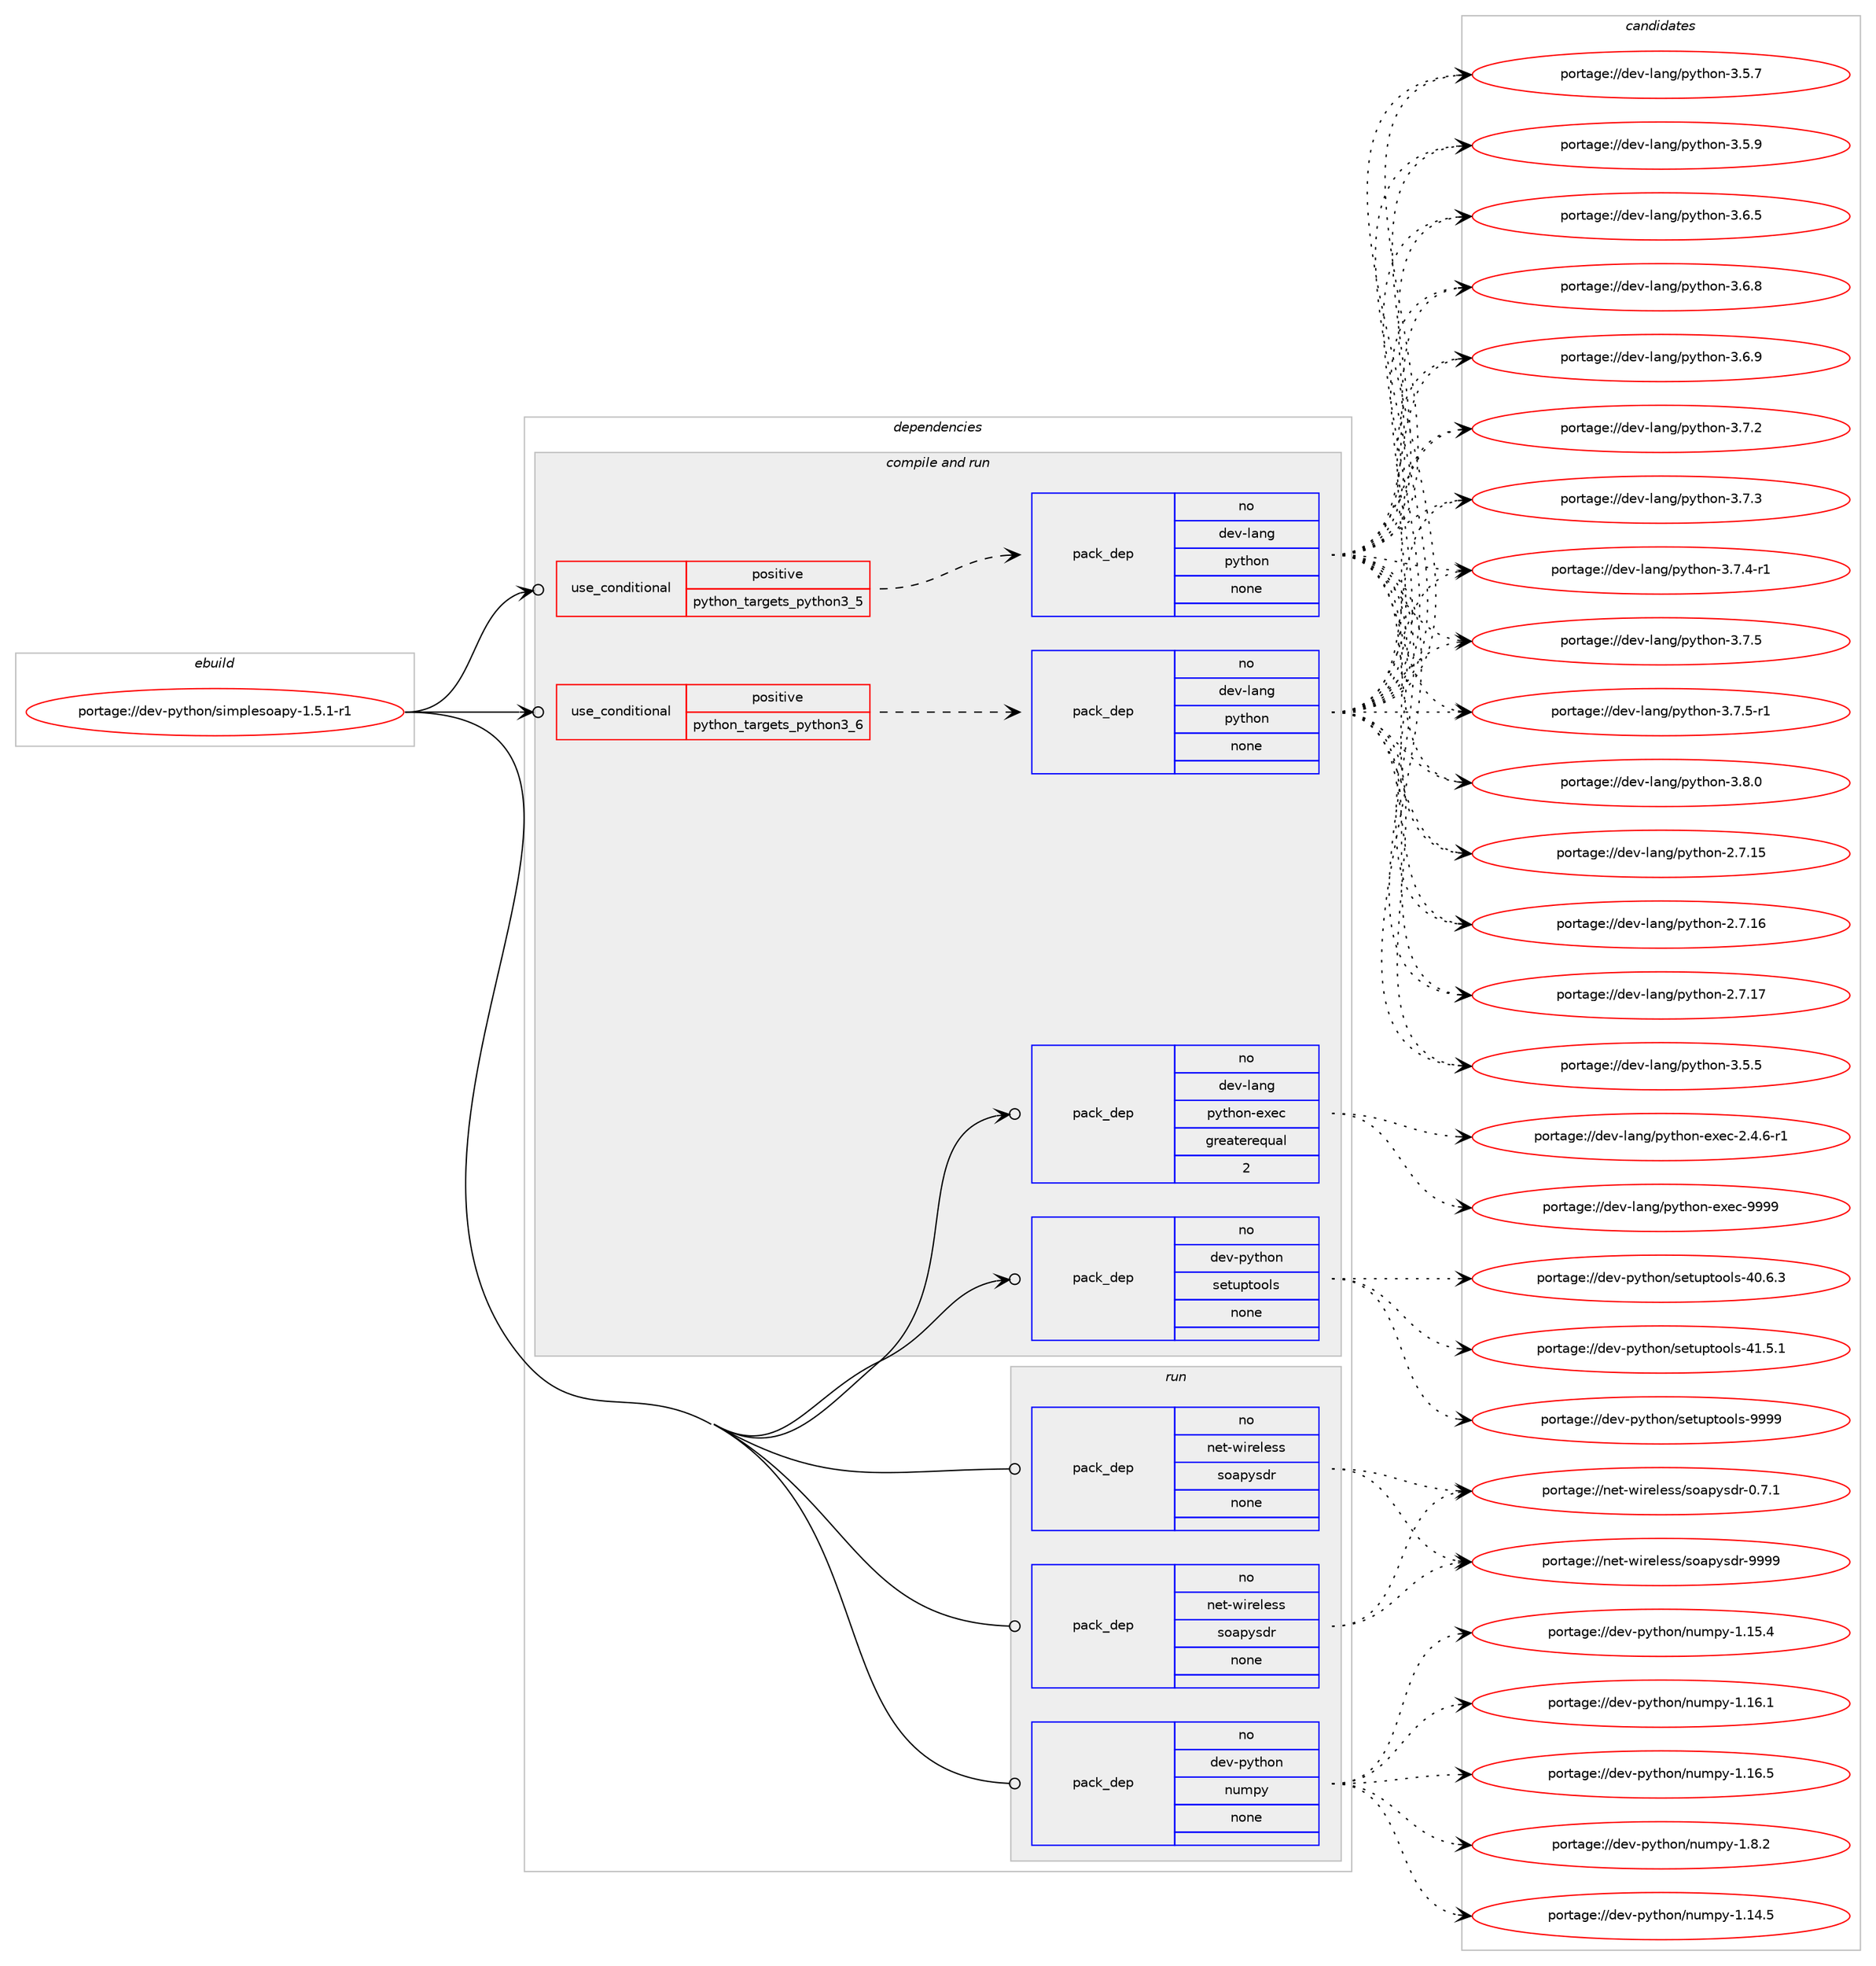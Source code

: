 digraph prolog {

# *************
# Graph options
# *************

newrank=true;
concentrate=true;
compound=true;
graph [rankdir=LR,fontname=Helvetica,fontsize=10,ranksep=1.5];#, ranksep=2.5, nodesep=0.2];
edge  [arrowhead=vee];
node  [fontname=Helvetica,fontsize=10];

# **********
# The ebuild
# **********

subgraph cluster_leftcol {
color=gray;
rank=same;
label=<<i>ebuild</i>>;
id [label="portage://dev-python/simplesoapy-1.5.1-r1", color=red, width=4, href="../dev-python/simplesoapy-1.5.1-r1.svg"];
}

# ****************
# The dependencies
# ****************

subgraph cluster_midcol {
color=gray;
label=<<i>dependencies</i>>;
subgraph cluster_compile {
fillcolor="#eeeeee";
style=filled;
label=<<i>compile</i>>;
}
subgraph cluster_compileandrun {
fillcolor="#eeeeee";
style=filled;
label=<<i>compile and run</i>>;
subgraph cond38678 {
dependency172303 [label=<<TABLE BORDER="0" CELLBORDER="1" CELLSPACING="0" CELLPADDING="4"><TR><TD ROWSPAN="3" CELLPADDING="10">use_conditional</TD></TR><TR><TD>positive</TD></TR><TR><TD>python_targets_python3_5</TD></TR></TABLE>>, shape=none, color=red];
subgraph pack130222 {
dependency172304 [label=<<TABLE BORDER="0" CELLBORDER="1" CELLSPACING="0" CELLPADDING="4" WIDTH="220"><TR><TD ROWSPAN="6" CELLPADDING="30">pack_dep</TD></TR><TR><TD WIDTH="110">no</TD></TR><TR><TD>dev-lang</TD></TR><TR><TD>python</TD></TR><TR><TD>none</TD></TR><TR><TD></TD></TR></TABLE>>, shape=none, color=blue];
}
dependency172303:e -> dependency172304:w [weight=20,style="dashed",arrowhead="vee"];
}
id:e -> dependency172303:w [weight=20,style="solid",arrowhead="odotvee"];
subgraph cond38679 {
dependency172305 [label=<<TABLE BORDER="0" CELLBORDER="1" CELLSPACING="0" CELLPADDING="4"><TR><TD ROWSPAN="3" CELLPADDING="10">use_conditional</TD></TR><TR><TD>positive</TD></TR><TR><TD>python_targets_python3_6</TD></TR></TABLE>>, shape=none, color=red];
subgraph pack130223 {
dependency172306 [label=<<TABLE BORDER="0" CELLBORDER="1" CELLSPACING="0" CELLPADDING="4" WIDTH="220"><TR><TD ROWSPAN="6" CELLPADDING="30">pack_dep</TD></TR><TR><TD WIDTH="110">no</TD></TR><TR><TD>dev-lang</TD></TR><TR><TD>python</TD></TR><TR><TD>none</TD></TR><TR><TD></TD></TR></TABLE>>, shape=none, color=blue];
}
dependency172305:e -> dependency172306:w [weight=20,style="dashed",arrowhead="vee"];
}
id:e -> dependency172305:w [weight=20,style="solid",arrowhead="odotvee"];
subgraph pack130224 {
dependency172307 [label=<<TABLE BORDER="0" CELLBORDER="1" CELLSPACING="0" CELLPADDING="4" WIDTH="220"><TR><TD ROWSPAN="6" CELLPADDING="30">pack_dep</TD></TR><TR><TD WIDTH="110">no</TD></TR><TR><TD>dev-lang</TD></TR><TR><TD>python-exec</TD></TR><TR><TD>greaterequal</TD></TR><TR><TD>2</TD></TR></TABLE>>, shape=none, color=blue];
}
id:e -> dependency172307:w [weight=20,style="solid",arrowhead="odotvee"];
subgraph pack130225 {
dependency172308 [label=<<TABLE BORDER="0" CELLBORDER="1" CELLSPACING="0" CELLPADDING="4" WIDTH="220"><TR><TD ROWSPAN="6" CELLPADDING="30">pack_dep</TD></TR><TR><TD WIDTH="110">no</TD></TR><TR><TD>dev-python</TD></TR><TR><TD>setuptools</TD></TR><TR><TD>none</TD></TR><TR><TD></TD></TR></TABLE>>, shape=none, color=blue];
}
id:e -> dependency172308:w [weight=20,style="solid",arrowhead="odotvee"];
}
subgraph cluster_run {
fillcolor="#eeeeee";
style=filled;
label=<<i>run</i>>;
subgraph pack130226 {
dependency172309 [label=<<TABLE BORDER="0" CELLBORDER="1" CELLSPACING="0" CELLPADDING="4" WIDTH="220"><TR><TD ROWSPAN="6" CELLPADDING="30">pack_dep</TD></TR><TR><TD WIDTH="110">no</TD></TR><TR><TD>dev-python</TD></TR><TR><TD>numpy</TD></TR><TR><TD>none</TD></TR><TR><TD></TD></TR></TABLE>>, shape=none, color=blue];
}
id:e -> dependency172309:w [weight=20,style="solid",arrowhead="odot"];
subgraph pack130227 {
dependency172310 [label=<<TABLE BORDER="0" CELLBORDER="1" CELLSPACING="0" CELLPADDING="4" WIDTH="220"><TR><TD ROWSPAN="6" CELLPADDING="30">pack_dep</TD></TR><TR><TD WIDTH="110">no</TD></TR><TR><TD>net-wireless</TD></TR><TR><TD>soapysdr</TD></TR><TR><TD>none</TD></TR><TR><TD></TD></TR></TABLE>>, shape=none, color=blue];
}
id:e -> dependency172310:w [weight=20,style="solid",arrowhead="odot"];
subgraph pack130228 {
dependency172311 [label=<<TABLE BORDER="0" CELLBORDER="1" CELLSPACING="0" CELLPADDING="4" WIDTH="220"><TR><TD ROWSPAN="6" CELLPADDING="30">pack_dep</TD></TR><TR><TD WIDTH="110">no</TD></TR><TR><TD>net-wireless</TD></TR><TR><TD>soapysdr</TD></TR><TR><TD>none</TD></TR><TR><TD></TD></TR></TABLE>>, shape=none, color=blue];
}
id:e -> dependency172311:w [weight=20,style="solid",arrowhead="odot"];
}
}

# **************
# The candidates
# **************

subgraph cluster_choices {
rank=same;
color=gray;
label=<<i>candidates</i>>;

subgraph choice130222 {
color=black;
nodesep=1;
choiceportage10010111845108971101034711212111610411111045504655464953 [label="portage://dev-lang/python-2.7.15", color=red, width=4,href="../dev-lang/python-2.7.15.svg"];
choiceportage10010111845108971101034711212111610411111045504655464954 [label="portage://dev-lang/python-2.7.16", color=red, width=4,href="../dev-lang/python-2.7.16.svg"];
choiceportage10010111845108971101034711212111610411111045504655464955 [label="portage://dev-lang/python-2.7.17", color=red, width=4,href="../dev-lang/python-2.7.17.svg"];
choiceportage100101118451089711010347112121116104111110455146534653 [label="portage://dev-lang/python-3.5.5", color=red, width=4,href="../dev-lang/python-3.5.5.svg"];
choiceportage100101118451089711010347112121116104111110455146534655 [label="portage://dev-lang/python-3.5.7", color=red, width=4,href="../dev-lang/python-3.5.7.svg"];
choiceportage100101118451089711010347112121116104111110455146534657 [label="portage://dev-lang/python-3.5.9", color=red, width=4,href="../dev-lang/python-3.5.9.svg"];
choiceportage100101118451089711010347112121116104111110455146544653 [label="portage://dev-lang/python-3.6.5", color=red, width=4,href="../dev-lang/python-3.6.5.svg"];
choiceportage100101118451089711010347112121116104111110455146544656 [label="portage://dev-lang/python-3.6.8", color=red, width=4,href="../dev-lang/python-3.6.8.svg"];
choiceportage100101118451089711010347112121116104111110455146544657 [label="portage://dev-lang/python-3.6.9", color=red, width=4,href="../dev-lang/python-3.6.9.svg"];
choiceportage100101118451089711010347112121116104111110455146554650 [label="portage://dev-lang/python-3.7.2", color=red, width=4,href="../dev-lang/python-3.7.2.svg"];
choiceportage100101118451089711010347112121116104111110455146554651 [label="portage://dev-lang/python-3.7.3", color=red, width=4,href="../dev-lang/python-3.7.3.svg"];
choiceportage1001011184510897110103471121211161041111104551465546524511449 [label="portage://dev-lang/python-3.7.4-r1", color=red, width=4,href="../dev-lang/python-3.7.4-r1.svg"];
choiceportage100101118451089711010347112121116104111110455146554653 [label="portage://dev-lang/python-3.7.5", color=red, width=4,href="../dev-lang/python-3.7.5.svg"];
choiceportage1001011184510897110103471121211161041111104551465546534511449 [label="portage://dev-lang/python-3.7.5-r1", color=red, width=4,href="../dev-lang/python-3.7.5-r1.svg"];
choiceportage100101118451089711010347112121116104111110455146564648 [label="portage://dev-lang/python-3.8.0", color=red, width=4,href="../dev-lang/python-3.8.0.svg"];
dependency172304:e -> choiceportage10010111845108971101034711212111610411111045504655464953:w [style=dotted,weight="100"];
dependency172304:e -> choiceportage10010111845108971101034711212111610411111045504655464954:w [style=dotted,weight="100"];
dependency172304:e -> choiceportage10010111845108971101034711212111610411111045504655464955:w [style=dotted,weight="100"];
dependency172304:e -> choiceportage100101118451089711010347112121116104111110455146534653:w [style=dotted,weight="100"];
dependency172304:e -> choiceportage100101118451089711010347112121116104111110455146534655:w [style=dotted,weight="100"];
dependency172304:e -> choiceportage100101118451089711010347112121116104111110455146534657:w [style=dotted,weight="100"];
dependency172304:e -> choiceportage100101118451089711010347112121116104111110455146544653:w [style=dotted,weight="100"];
dependency172304:e -> choiceportage100101118451089711010347112121116104111110455146544656:w [style=dotted,weight="100"];
dependency172304:e -> choiceportage100101118451089711010347112121116104111110455146544657:w [style=dotted,weight="100"];
dependency172304:e -> choiceportage100101118451089711010347112121116104111110455146554650:w [style=dotted,weight="100"];
dependency172304:e -> choiceportage100101118451089711010347112121116104111110455146554651:w [style=dotted,weight="100"];
dependency172304:e -> choiceportage1001011184510897110103471121211161041111104551465546524511449:w [style=dotted,weight="100"];
dependency172304:e -> choiceportage100101118451089711010347112121116104111110455146554653:w [style=dotted,weight="100"];
dependency172304:e -> choiceportage1001011184510897110103471121211161041111104551465546534511449:w [style=dotted,weight="100"];
dependency172304:e -> choiceportage100101118451089711010347112121116104111110455146564648:w [style=dotted,weight="100"];
}
subgraph choice130223 {
color=black;
nodesep=1;
choiceportage10010111845108971101034711212111610411111045504655464953 [label="portage://dev-lang/python-2.7.15", color=red, width=4,href="../dev-lang/python-2.7.15.svg"];
choiceportage10010111845108971101034711212111610411111045504655464954 [label="portage://dev-lang/python-2.7.16", color=red, width=4,href="../dev-lang/python-2.7.16.svg"];
choiceportage10010111845108971101034711212111610411111045504655464955 [label="portage://dev-lang/python-2.7.17", color=red, width=4,href="../dev-lang/python-2.7.17.svg"];
choiceportage100101118451089711010347112121116104111110455146534653 [label="portage://dev-lang/python-3.5.5", color=red, width=4,href="../dev-lang/python-3.5.5.svg"];
choiceportage100101118451089711010347112121116104111110455146534655 [label="portage://dev-lang/python-3.5.7", color=red, width=4,href="../dev-lang/python-3.5.7.svg"];
choiceportage100101118451089711010347112121116104111110455146534657 [label="portage://dev-lang/python-3.5.9", color=red, width=4,href="../dev-lang/python-3.5.9.svg"];
choiceportage100101118451089711010347112121116104111110455146544653 [label="portage://dev-lang/python-3.6.5", color=red, width=4,href="../dev-lang/python-3.6.5.svg"];
choiceportage100101118451089711010347112121116104111110455146544656 [label="portage://dev-lang/python-3.6.8", color=red, width=4,href="../dev-lang/python-3.6.8.svg"];
choiceportage100101118451089711010347112121116104111110455146544657 [label="portage://dev-lang/python-3.6.9", color=red, width=4,href="../dev-lang/python-3.6.9.svg"];
choiceportage100101118451089711010347112121116104111110455146554650 [label="portage://dev-lang/python-3.7.2", color=red, width=4,href="../dev-lang/python-3.7.2.svg"];
choiceportage100101118451089711010347112121116104111110455146554651 [label="portage://dev-lang/python-3.7.3", color=red, width=4,href="../dev-lang/python-3.7.3.svg"];
choiceportage1001011184510897110103471121211161041111104551465546524511449 [label="portage://dev-lang/python-3.7.4-r1", color=red, width=4,href="../dev-lang/python-3.7.4-r1.svg"];
choiceportage100101118451089711010347112121116104111110455146554653 [label="portage://dev-lang/python-3.7.5", color=red, width=4,href="../dev-lang/python-3.7.5.svg"];
choiceportage1001011184510897110103471121211161041111104551465546534511449 [label="portage://dev-lang/python-3.7.5-r1", color=red, width=4,href="../dev-lang/python-3.7.5-r1.svg"];
choiceportage100101118451089711010347112121116104111110455146564648 [label="portage://dev-lang/python-3.8.0", color=red, width=4,href="../dev-lang/python-3.8.0.svg"];
dependency172306:e -> choiceportage10010111845108971101034711212111610411111045504655464953:w [style=dotted,weight="100"];
dependency172306:e -> choiceportage10010111845108971101034711212111610411111045504655464954:w [style=dotted,weight="100"];
dependency172306:e -> choiceportage10010111845108971101034711212111610411111045504655464955:w [style=dotted,weight="100"];
dependency172306:e -> choiceportage100101118451089711010347112121116104111110455146534653:w [style=dotted,weight="100"];
dependency172306:e -> choiceportage100101118451089711010347112121116104111110455146534655:w [style=dotted,weight="100"];
dependency172306:e -> choiceportage100101118451089711010347112121116104111110455146534657:w [style=dotted,weight="100"];
dependency172306:e -> choiceportage100101118451089711010347112121116104111110455146544653:w [style=dotted,weight="100"];
dependency172306:e -> choiceportage100101118451089711010347112121116104111110455146544656:w [style=dotted,weight="100"];
dependency172306:e -> choiceportage100101118451089711010347112121116104111110455146544657:w [style=dotted,weight="100"];
dependency172306:e -> choiceportage100101118451089711010347112121116104111110455146554650:w [style=dotted,weight="100"];
dependency172306:e -> choiceportage100101118451089711010347112121116104111110455146554651:w [style=dotted,weight="100"];
dependency172306:e -> choiceportage1001011184510897110103471121211161041111104551465546524511449:w [style=dotted,weight="100"];
dependency172306:e -> choiceportage100101118451089711010347112121116104111110455146554653:w [style=dotted,weight="100"];
dependency172306:e -> choiceportage1001011184510897110103471121211161041111104551465546534511449:w [style=dotted,weight="100"];
dependency172306:e -> choiceportage100101118451089711010347112121116104111110455146564648:w [style=dotted,weight="100"];
}
subgraph choice130224 {
color=black;
nodesep=1;
choiceportage10010111845108971101034711212111610411111045101120101994550465246544511449 [label="portage://dev-lang/python-exec-2.4.6-r1", color=red, width=4,href="../dev-lang/python-exec-2.4.6-r1.svg"];
choiceportage10010111845108971101034711212111610411111045101120101994557575757 [label="portage://dev-lang/python-exec-9999", color=red, width=4,href="../dev-lang/python-exec-9999.svg"];
dependency172307:e -> choiceportage10010111845108971101034711212111610411111045101120101994550465246544511449:w [style=dotted,weight="100"];
dependency172307:e -> choiceportage10010111845108971101034711212111610411111045101120101994557575757:w [style=dotted,weight="100"];
}
subgraph choice130225 {
color=black;
nodesep=1;
choiceportage100101118451121211161041111104711510111611711211611111110811545524846544651 [label="portage://dev-python/setuptools-40.6.3", color=red, width=4,href="../dev-python/setuptools-40.6.3.svg"];
choiceportage100101118451121211161041111104711510111611711211611111110811545524946534649 [label="portage://dev-python/setuptools-41.5.1", color=red, width=4,href="../dev-python/setuptools-41.5.1.svg"];
choiceportage10010111845112121116104111110471151011161171121161111111081154557575757 [label="portage://dev-python/setuptools-9999", color=red, width=4,href="../dev-python/setuptools-9999.svg"];
dependency172308:e -> choiceportage100101118451121211161041111104711510111611711211611111110811545524846544651:w [style=dotted,weight="100"];
dependency172308:e -> choiceportage100101118451121211161041111104711510111611711211611111110811545524946534649:w [style=dotted,weight="100"];
dependency172308:e -> choiceportage10010111845112121116104111110471151011161171121161111111081154557575757:w [style=dotted,weight="100"];
}
subgraph choice130226 {
color=black;
nodesep=1;
choiceportage100101118451121211161041111104711011710911212145494649524653 [label="portage://dev-python/numpy-1.14.5", color=red, width=4,href="../dev-python/numpy-1.14.5.svg"];
choiceportage100101118451121211161041111104711011710911212145494649534652 [label="portage://dev-python/numpy-1.15.4", color=red, width=4,href="../dev-python/numpy-1.15.4.svg"];
choiceportage100101118451121211161041111104711011710911212145494649544649 [label="portage://dev-python/numpy-1.16.1", color=red, width=4,href="../dev-python/numpy-1.16.1.svg"];
choiceportage100101118451121211161041111104711011710911212145494649544653 [label="portage://dev-python/numpy-1.16.5", color=red, width=4,href="../dev-python/numpy-1.16.5.svg"];
choiceportage1001011184511212111610411111047110117109112121454946564650 [label="portage://dev-python/numpy-1.8.2", color=red, width=4,href="../dev-python/numpy-1.8.2.svg"];
dependency172309:e -> choiceportage100101118451121211161041111104711011710911212145494649524653:w [style=dotted,weight="100"];
dependency172309:e -> choiceportage100101118451121211161041111104711011710911212145494649534652:w [style=dotted,weight="100"];
dependency172309:e -> choiceportage100101118451121211161041111104711011710911212145494649544649:w [style=dotted,weight="100"];
dependency172309:e -> choiceportage100101118451121211161041111104711011710911212145494649544653:w [style=dotted,weight="100"];
dependency172309:e -> choiceportage1001011184511212111610411111047110117109112121454946564650:w [style=dotted,weight="100"];
}
subgraph choice130227 {
color=black;
nodesep=1;
choiceportage110101116451191051141011081011151154711511197112121115100114454846554649 [label="portage://net-wireless/soapysdr-0.7.1", color=red, width=4,href="../net-wireless/soapysdr-0.7.1.svg"];
choiceportage1101011164511910511410110810111511547115111971121211151001144557575757 [label="portage://net-wireless/soapysdr-9999", color=red, width=4,href="../net-wireless/soapysdr-9999.svg"];
dependency172310:e -> choiceportage110101116451191051141011081011151154711511197112121115100114454846554649:w [style=dotted,weight="100"];
dependency172310:e -> choiceportage1101011164511910511410110810111511547115111971121211151001144557575757:w [style=dotted,weight="100"];
}
subgraph choice130228 {
color=black;
nodesep=1;
choiceportage110101116451191051141011081011151154711511197112121115100114454846554649 [label="portage://net-wireless/soapysdr-0.7.1", color=red, width=4,href="../net-wireless/soapysdr-0.7.1.svg"];
choiceportage1101011164511910511410110810111511547115111971121211151001144557575757 [label="portage://net-wireless/soapysdr-9999", color=red, width=4,href="../net-wireless/soapysdr-9999.svg"];
dependency172311:e -> choiceportage110101116451191051141011081011151154711511197112121115100114454846554649:w [style=dotted,weight="100"];
dependency172311:e -> choiceportage1101011164511910511410110810111511547115111971121211151001144557575757:w [style=dotted,weight="100"];
}
}

}
